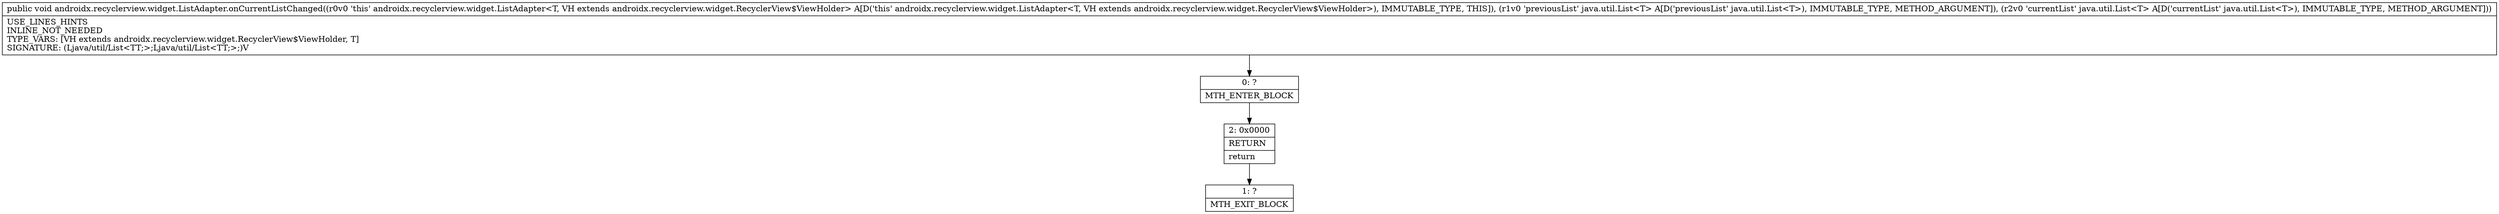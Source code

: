 digraph "CFG forandroidx.recyclerview.widget.ListAdapter.onCurrentListChanged(Ljava\/util\/List;Ljava\/util\/List;)V" {
Node_0 [shape=record,label="{0\:\ ?|MTH_ENTER_BLOCK\l}"];
Node_2 [shape=record,label="{2\:\ 0x0000|RETURN\l|return\l}"];
Node_1 [shape=record,label="{1\:\ ?|MTH_EXIT_BLOCK\l}"];
MethodNode[shape=record,label="{public void androidx.recyclerview.widget.ListAdapter.onCurrentListChanged((r0v0 'this' androidx.recyclerview.widget.ListAdapter\<T, VH extends androidx.recyclerview.widget.RecyclerView$ViewHolder\> A[D('this' androidx.recyclerview.widget.ListAdapter\<T, VH extends androidx.recyclerview.widget.RecyclerView$ViewHolder\>), IMMUTABLE_TYPE, THIS]), (r1v0 'previousList' java.util.List\<T\> A[D('previousList' java.util.List\<T\>), IMMUTABLE_TYPE, METHOD_ARGUMENT]), (r2v0 'currentList' java.util.List\<T\> A[D('currentList' java.util.List\<T\>), IMMUTABLE_TYPE, METHOD_ARGUMENT]))  | USE_LINES_HINTS\lINLINE_NOT_NEEDED\lTYPE_VARS: [VH extends androidx.recyclerview.widget.RecyclerView$ViewHolder, T]\lSIGNATURE: (Ljava\/util\/List\<TT;\>;Ljava\/util\/List\<TT;\>;)V\l}"];
MethodNode -> Node_0;Node_0 -> Node_2;
Node_2 -> Node_1;
}

